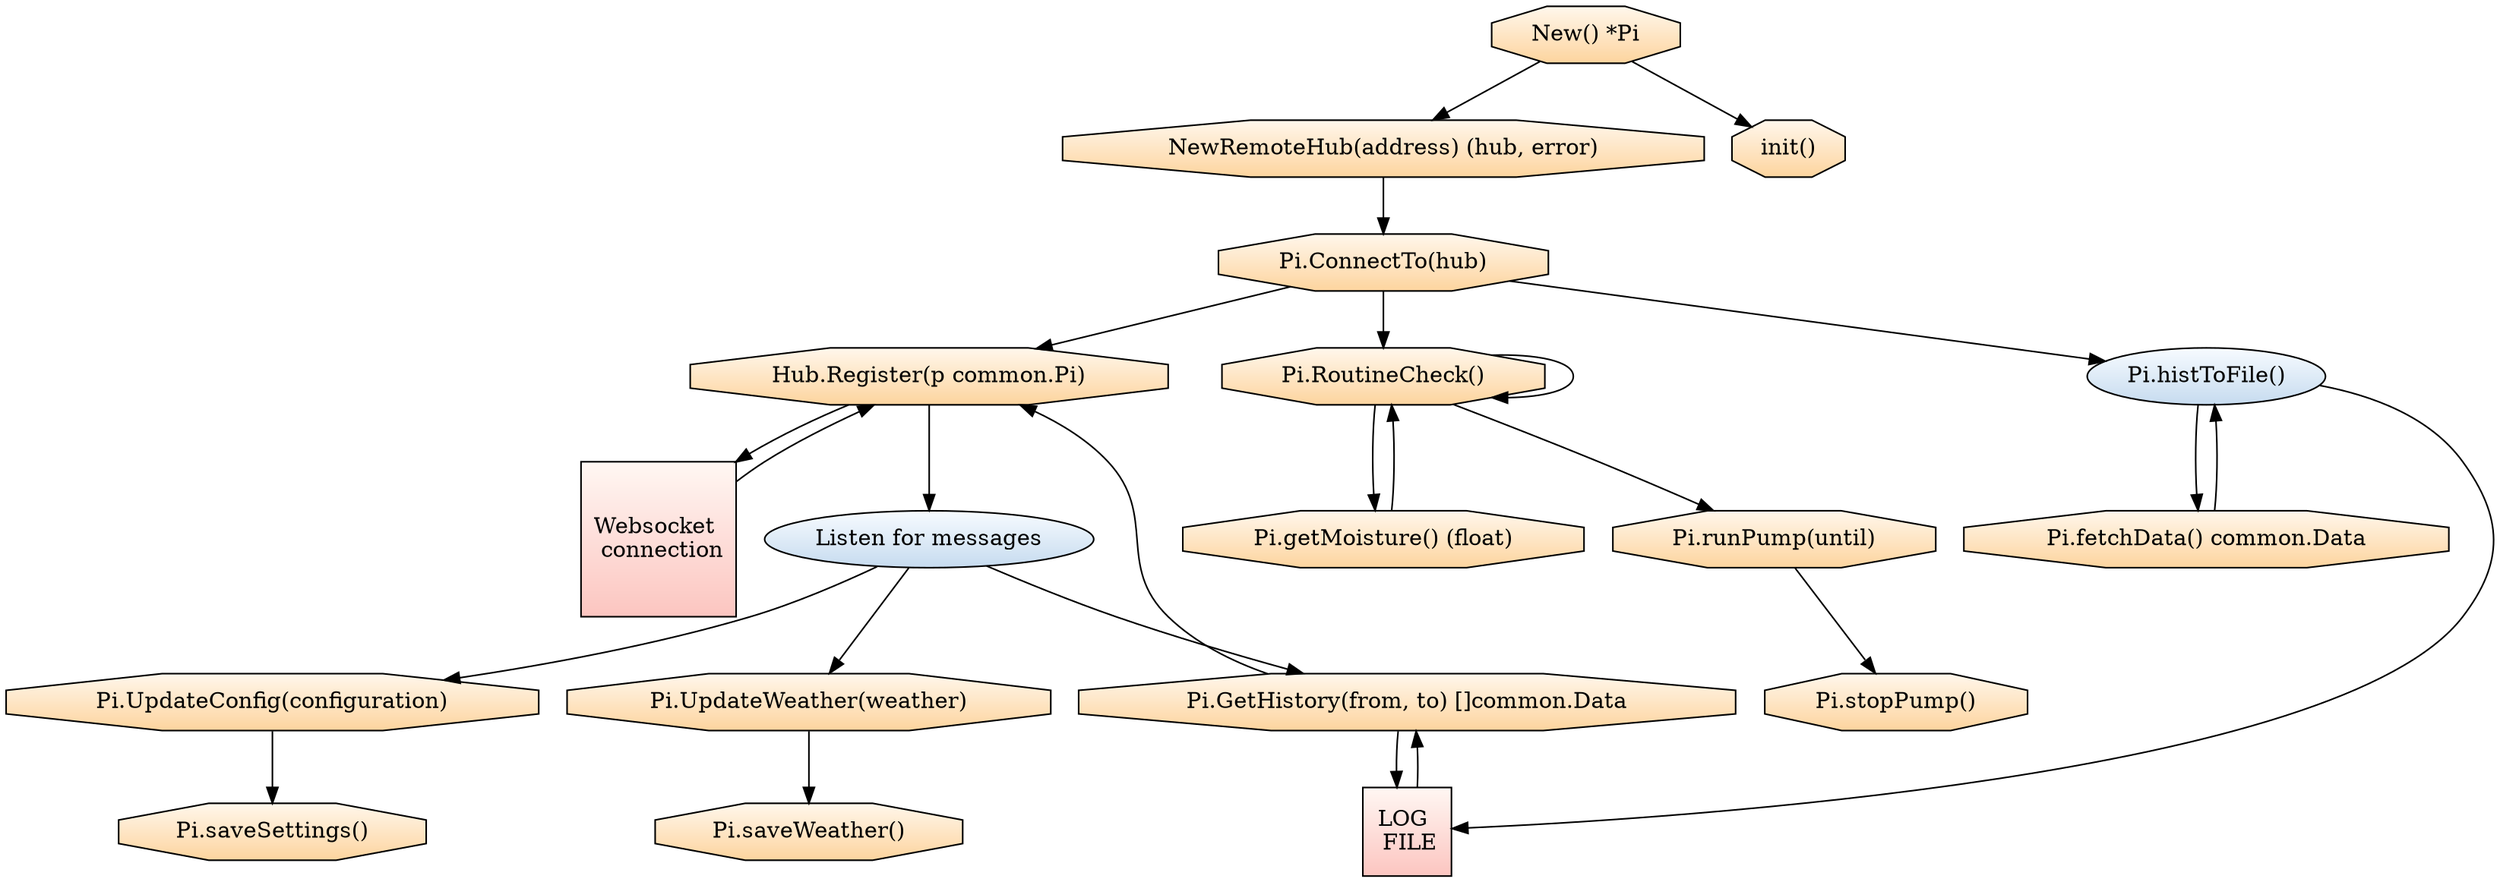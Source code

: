 //dot -Tsvg -oNodeProgram.svg NodeProgramFlowchart.dot

digraph G {

	// Action nodes
	{
		node[shape=octagon, style=filled, fillcolor="/orrd9/1:/orrd9/3", gradientangle=270];
	



	register [label="Hub.Register(p common.Pi)"];
	
	newPi [label="New() *Pi"];

	newRemoteHub [label="NewRemoteHub(address) (hub, error)"];
	
	saveSettings [label="Pi.saveSettings()"];
	
	saveWeather [label="Pi.saveWeather()"];
	
	init [label="init()"];

	getMoisture [label="Pi.getMoisture() (float)"];

	run [label="Pi.runPump(until)"];

	stop [label="Pi.stopPump()"];

	routineCheck [label="Pi.RoutineCheck()"];

	connectTo [label="Pi.ConnectTo(hub)"];

	fetchData [label="Pi.fetchData() common.Data"];
	
	updateConfig [label="Pi.UpdateConfig(configuration)"];
			
	updateWeather [label="Pi.UpdateWeather(weather)"];
		
	getHistory [label="Pi.GetHistory(from, to) []common.Data"];

	}

	// Other nodes
	{
		node[shape=square, style=filled, fillcolor="/rdpu9/1:/rdpu9/3", gradientangle=270];
		
		"LOG \n FILE"
		"Websocket \n connection"
	}

	// Separate GO routines
	{
		node[shape=ellipse, style=filled, fillcolor="/blues9/1:/blues9/3", gradientangle=270]
		
		routineCheck [label="Pi.RoutineCheck()"];
		histToFile [label="Pi.histToFile()"];
		"Listen for messages"

		
	}
	
	// Flow chart graph data
	"newPi" -> "newRemoteHub"
	"newPi" -> "init"
	"register" -> "Listen for messages"
	"newRemoteHub" -> "connectTo"
	"connectTo" -> "register"
	"connectTo" -> "routineCheck"
	"connectTo" -> "histToFile"
	"histToFile" -> "LOG \n FILE"
	"LOG \n FILE" -> "getHistory"
	"getHistory" -> "LOG \n FILE"
	"Listen for messages" -> "getHistory"
	"getHistory" -> "register"
	"register" -> "Websocket \n connection"
	"Websocket \n connection" -> "register"
	"histToFile" -> "fetchData"
	"fetchData" -> "histToFile"
	"routineCheck" -> "run"
	"run" -> "stop"
	"routineCheck" -> "routineCheck"
	"routineCheck" -> "getMoisture"
	"getMoisture" -> "routineCheck"
	"Listen for messages" -> "updateConfig"
	"Listen for messages" -> "updateWeather"
	"updateConfig" -> "saveSettings"
	"updateWeather" -> "saveWeather"
	
	
	//“User logs in" -> "First log in?"
	//“First log in?" -> "Display configuration GUI" [label="Yes"]
	
}